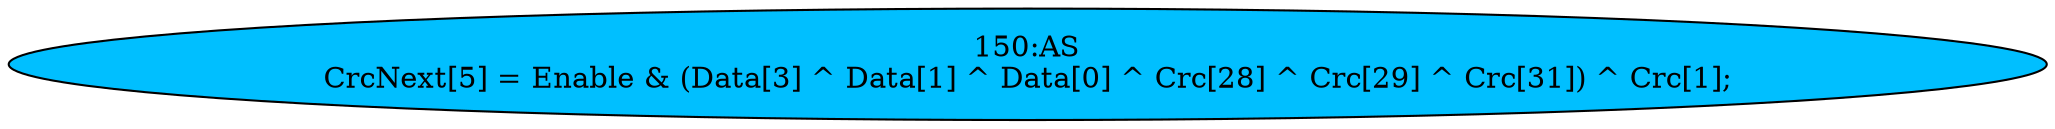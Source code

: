 strict digraph "" {
	node [label="\N"];
	"150:AS"	 [ast="<pyverilog.vparser.ast.Assign object at 0x7f415c23e7d0>",
		def_var="['CrcNext']",
		fillcolor=deepskyblue,
		label="150:AS
CrcNext[5] = Enable & (Data[3] ^ Data[1] ^ Data[0] ^ Crc[28] ^ Crc[29] ^ Crc[31]) ^ Crc[1];",
		statements="[]",
		style=filled,
		typ=Assign,
		use_var="['Enable', 'Data', 'Data', 'Data', 'Crc', 'Crc', 'Crc', 'Crc']"];
}
